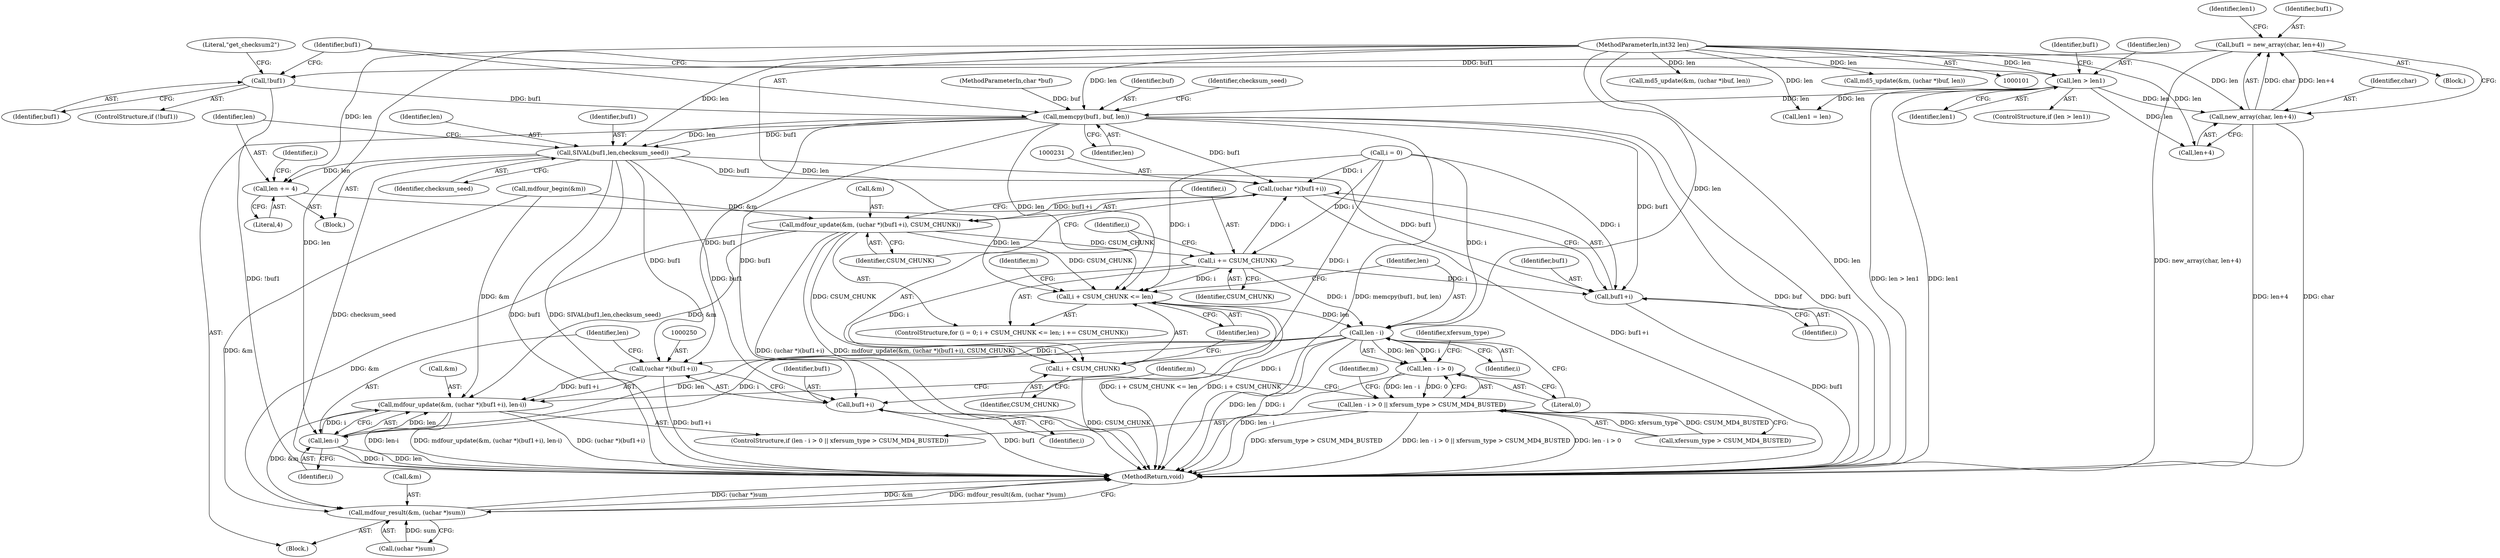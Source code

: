 digraph "0_samba_7b8a4ecd6ff9cdf4e5d3850ebf822f1e989255b3_1@pointer" {
"1000197" [label="(Call,!buf1)"];
"1000186" [label="(Call,buf1 = new_array(char, len+4))"];
"1000188" [label="(Call,new_array(char, len+4))"];
"1000178" [label="(Call,len > len1)"];
"1000103" [label="(MethodParameterIn,int32 len)"];
"1000201" [label="(Call,memcpy(buf1, buf, len))"];
"1000208" [label="(Call,SIVAL(buf1,len,checksum_seed))"];
"1000212" [label="(Call,len += 4)"];
"1000219" [label="(Call,i + CSUM_CHUNK <= len)"];
"1000239" [label="(Call,len - i)"];
"1000238" [label="(Call,len - i > 0)"];
"1000237" [label="(Call,len - i > 0 || xfersum_type > CSUM_MD4_BUSTED)"];
"1000249" [label="(Call,(uchar *)(buf1+i))"];
"1000246" [label="(Call,mdfour_update(&m, (uchar *)(buf1+i), len-i))"];
"1000257" [label="(Call,mdfour_result(&m, (uchar *)sum))"];
"1000251" [label="(Call,buf1+i)"];
"1000254" [label="(Call,len-i)"];
"1000230" [label="(Call,(uchar *)(buf1+i))"];
"1000227" [label="(Call,mdfour_update(&m, (uchar *)(buf1+i), CSUM_CHUNK))"];
"1000220" [label="(Call,i + CSUM_CHUNK)"];
"1000224" [label="(Call,i += CSUM_CHUNK)"];
"1000232" [label="(Call,buf1+i)"];
"1000204" [label="(Identifier,len)"];
"1000197" [label="(Call,!buf1)"];
"1000227" [label="(Call,mdfour_update(&m, (uchar *)(buf1+i), CSUM_CHUNK))"];
"1000238" [label="(Call,len - i > 0)"];
"1000225" [label="(Identifier,i)"];
"1000170" [label="(Block,)"];
"1000257" [label="(Call,mdfour_result(&m, (uchar *)sum))"];
"1000239" [label="(Call,len - i)"];
"1000210" [label="(Identifier,len)"];
"1000217" [label="(Identifier,i)"];
"1000229" [label="(Identifier,m)"];
"1000183" [label="(Identifier,buf1)"];
"1000232" [label="(Call,buf1+i)"];
"1000254" [label="(Call,len-i)"];
"1000180" [label="(Identifier,len1)"];
"1000203" [label="(Identifier,buf)"];
"1000244" [label="(Identifier,xfersum_type)"];
"1000201" [label="(Call,memcpy(buf1, buf, len))"];
"1000202" [label="(Identifier,buf1)"];
"1000193" [label="(Call,len1 = len)"];
"1000251" [label="(Call,buf1+i)"];
"1000258" [label="(Call,&m)"];
"1000213" [label="(Identifier,len)"];
"1000219" [label="(Call,i + CSUM_CHUNK <= len)"];
"1000194" [label="(Identifier,len1)"];
"1000216" [label="(Call,i = 0)"];
"1000255" [label="(Identifier,len)"];
"1000223" [label="(Identifier,len)"];
"1000198" [label="(Identifier,buf1)"];
"1000177" [label="(ControlStructure,if (len > len1))"];
"1000236" [label="(ControlStructure,if (len - i > 0 || xfersum_type > CSUM_MD4_BUSTED))"];
"1000179" [label="(Identifier,len)"];
"1000228" [label="(Call,&m)"];
"1000220" [label="(Call,i + CSUM_CHUNK)"];
"1000224" [label="(Call,i += CSUM_CHUNK)"];
"1000200" [label="(Literal,\"get_checksum2\")"];
"1000189" [label="(Identifier,char)"];
"1000214" [label="(Literal,4)"];
"1000248" [label="(Identifier,m)"];
"1000246" [label="(Call,mdfour_update(&m, (uchar *)(buf1+i), len-i))"];
"1000209" [label="(Identifier,buf1)"];
"1000253" [label="(Identifier,i)"];
"1000181" [label="(Block,)"];
"1000190" [label="(Call,len+4)"];
"1000249" [label="(Call,(uchar *)(buf1+i))"];
"1000207" [label="(Block,)"];
"1000240" [label="(Identifier,len)"];
"1000241" [label="(Identifier,i)"];
"1000221" [label="(Identifier,i)"];
"1000188" [label="(Call,new_array(char, len+4))"];
"1000174" [label="(Call,mdfour_begin(&m))"];
"1000103" [label="(MethodParameterIn,int32 len)"];
"1000187" [label="(Identifier,buf1)"];
"1000260" [label="(Call,(uchar *)sum)"];
"1000235" [label="(Identifier,CSUM_CHUNK)"];
"1000263" [label="(MethodReturn,void)"];
"1000211" [label="(Identifier,checksum_seed)"];
"1000259" [label="(Identifier,m)"];
"1000178" [label="(Call,len > len1)"];
"1000252" [label="(Identifier,buf1)"];
"1000256" [label="(Identifier,i)"];
"1000226" [label="(Identifier,CSUM_CHUNK)"];
"1000242" [label="(Literal,0)"];
"1000234" [label="(Identifier,i)"];
"1000140" [label="(Call,md5_update(&m, (uchar *)buf, len))"];
"1000237" [label="(Call,len - i > 0 || xfersum_type > CSUM_MD4_BUSTED)"];
"1000233" [label="(Identifier,buf1)"];
"1000206" [label="(Identifier,checksum_seed)"];
"1000208" [label="(Call,SIVAL(buf1,len,checksum_seed))"];
"1000102" [label="(MethodParameterIn,char *buf)"];
"1000230" [label="(Call,(uchar *)(buf1+i))"];
"1000215" [label="(ControlStructure,for (i = 0; i + CSUM_CHUNK <= len; i += CSUM_CHUNK))"];
"1000243" [label="(Call,xfersum_type > CSUM_MD4_BUSTED)"];
"1000247" [label="(Call,&m)"];
"1000186" [label="(Call,buf1 = new_array(char, len+4))"];
"1000222" [label="(Identifier,CSUM_CHUNK)"];
"1000131" [label="(Call,md5_update(&m, (uchar *)buf, len))"];
"1000212" [label="(Call,len += 4)"];
"1000196" [label="(ControlStructure,if (!buf1))"];
"1000197" -> "1000196"  [label="AST: "];
"1000197" -> "1000198"  [label="CFG: "];
"1000198" -> "1000197"  [label="AST: "];
"1000200" -> "1000197"  [label="CFG: "];
"1000202" -> "1000197"  [label="CFG: "];
"1000197" -> "1000263"  [label="DDG: !buf1"];
"1000186" -> "1000197"  [label="DDG: buf1"];
"1000197" -> "1000201"  [label="DDG: buf1"];
"1000186" -> "1000181"  [label="AST: "];
"1000186" -> "1000188"  [label="CFG: "];
"1000187" -> "1000186"  [label="AST: "];
"1000188" -> "1000186"  [label="AST: "];
"1000194" -> "1000186"  [label="CFG: "];
"1000186" -> "1000263"  [label="DDG: new_array(char, len+4)"];
"1000188" -> "1000186"  [label="DDG: char"];
"1000188" -> "1000186"  [label="DDG: len+4"];
"1000188" -> "1000190"  [label="CFG: "];
"1000189" -> "1000188"  [label="AST: "];
"1000190" -> "1000188"  [label="AST: "];
"1000188" -> "1000263"  [label="DDG: len+4"];
"1000188" -> "1000263"  [label="DDG: char"];
"1000178" -> "1000188"  [label="DDG: len"];
"1000103" -> "1000188"  [label="DDG: len"];
"1000178" -> "1000177"  [label="AST: "];
"1000178" -> "1000180"  [label="CFG: "];
"1000179" -> "1000178"  [label="AST: "];
"1000180" -> "1000178"  [label="AST: "];
"1000183" -> "1000178"  [label="CFG: "];
"1000202" -> "1000178"  [label="CFG: "];
"1000178" -> "1000263"  [label="DDG: len > len1"];
"1000178" -> "1000263"  [label="DDG: len1"];
"1000103" -> "1000178"  [label="DDG: len"];
"1000178" -> "1000190"  [label="DDG: len"];
"1000178" -> "1000193"  [label="DDG: len"];
"1000178" -> "1000201"  [label="DDG: len"];
"1000103" -> "1000101"  [label="AST: "];
"1000103" -> "1000263"  [label="DDG: len"];
"1000103" -> "1000131"  [label="DDG: len"];
"1000103" -> "1000140"  [label="DDG: len"];
"1000103" -> "1000190"  [label="DDG: len"];
"1000103" -> "1000193"  [label="DDG: len"];
"1000103" -> "1000201"  [label="DDG: len"];
"1000103" -> "1000208"  [label="DDG: len"];
"1000103" -> "1000212"  [label="DDG: len"];
"1000103" -> "1000219"  [label="DDG: len"];
"1000103" -> "1000239"  [label="DDG: len"];
"1000103" -> "1000254"  [label="DDG: len"];
"1000201" -> "1000170"  [label="AST: "];
"1000201" -> "1000204"  [label="CFG: "];
"1000202" -> "1000201"  [label="AST: "];
"1000203" -> "1000201"  [label="AST: "];
"1000204" -> "1000201"  [label="AST: "];
"1000206" -> "1000201"  [label="CFG: "];
"1000201" -> "1000263"  [label="DDG: memcpy(buf1, buf, len)"];
"1000201" -> "1000263"  [label="DDG: buf"];
"1000201" -> "1000263"  [label="DDG: buf1"];
"1000102" -> "1000201"  [label="DDG: buf"];
"1000201" -> "1000208"  [label="DDG: buf1"];
"1000201" -> "1000208"  [label="DDG: len"];
"1000201" -> "1000219"  [label="DDG: len"];
"1000201" -> "1000230"  [label="DDG: buf1"];
"1000201" -> "1000232"  [label="DDG: buf1"];
"1000201" -> "1000249"  [label="DDG: buf1"];
"1000201" -> "1000251"  [label="DDG: buf1"];
"1000208" -> "1000207"  [label="AST: "];
"1000208" -> "1000211"  [label="CFG: "];
"1000209" -> "1000208"  [label="AST: "];
"1000210" -> "1000208"  [label="AST: "];
"1000211" -> "1000208"  [label="AST: "];
"1000213" -> "1000208"  [label="CFG: "];
"1000208" -> "1000263"  [label="DDG: buf1"];
"1000208" -> "1000263"  [label="DDG: SIVAL(buf1,len,checksum_seed)"];
"1000208" -> "1000263"  [label="DDG: checksum_seed"];
"1000208" -> "1000212"  [label="DDG: len"];
"1000208" -> "1000230"  [label="DDG: buf1"];
"1000208" -> "1000232"  [label="DDG: buf1"];
"1000208" -> "1000249"  [label="DDG: buf1"];
"1000208" -> "1000251"  [label="DDG: buf1"];
"1000212" -> "1000207"  [label="AST: "];
"1000212" -> "1000214"  [label="CFG: "];
"1000213" -> "1000212"  [label="AST: "];
"1000214" -> "1000212"  [label="AST: "];
"1000217" -> "1000212"  [label="CFG: "];
"1000212" -> "1000219"  [label="DDG: len"];
"1000219" -> "1000215"  [label="AST: "];
"1000219" -> "1000223"  [label="CFG: "];
"1000220" -> "1000219"  [label="AST: "];
"1000223" -> "1000219"  [label="AST: "];
"1000229" -> "1000219"  [label="CFG: "];
"1000240" -> "1000219"  [label="CFG: "];
"1000219" -> "1000263"  [label="DDG: i + CSUM_CHUNK <= len"];
"1000219" -> "1000263"  [label="DDG: i + CSUM_CHUNK"];
"1000224" -> "1000219"  [label="DDG: i"];
"1000216" -> "1000219"  [label="DDG: i"];
"1000227" -> "1000219"  [label="DDG: CSUM_CHUNK"];
"1000219" -> "1000239"  [label="DDG: len"];
"1000239" -> "1000238"  [label="AST: "];
"1000239" -> "1000241"  [label="CFG: "];
"1000240" -> "1000239"  [label="AST: "];
"1000241" -> "1000239"  [label="AST: "];
"1000242" -> "1000239"  [label="CFG: "];
"1000239" -> "1000263"  [label="DDG: len"];
"1000239" -> "1000263"  [label="DDG: i"];
"1000239" -> "1000238"  [label="DDG: len"];
"1000239" -> "1000238"  [label="DDG: i"];
"1000224" -> "1000239"  [label="DDG: i"];
"1000216" -> "1000239"  [label="DDG: i"];
"1000239" -> "1000249"  [label="DDG: i"];
"1000239" -> "1000251"  [label="DDG: i"];
"1000239" -> "1000254"  [label="DDG: len"];
"1000239" -> "1000254"  [label="DDG: i"];
"1000238" -> "1000237"  [label="AST: "];
"1000238" -> "1000242"  [label="CFG: "];
"1000242" -> "1000238"  [label="AST: "];
"1000244" -> "1000238"  [label="CFG: "];
"1000237" -> "1000238"  [label="CFG: "];
"1000238" -> "1000263"  [label="DDG: len - i"];
"1000238" -> "1000237"  [label="DDG: len - i"];
"1000238" -> "1000237"  [label="DDG: 0"];
"1000237" -> "1000236"  [label="AST: "];
"1000237" -> "1000243"  [label="CFG: "];
"1000243" -> "1000237"  [label="AST: "];
"1000248" -> "1000237"  [label="CFG: "];
"1000259" -> "1000237"  [label="CFG: "];
"1000237" -> "1000263"  [label="DDG: len - i > 0 || xfersum_type > CSUM_MD4_BUSTED"];
"1000237" -> "1000263"  [label="DDG: len - i > 0"];
"1000237" -> "1000263"  [label="DDG: xfersum_type > CSUM_MD4_BUSTED"];
"1000243" -> "1000237"  [label="DDG: xfersum_type"];
"1000243" -> "1000237"  [label="DDG: CSUM_MD4_BUSTED"];
"1000249" -> "1000246"  [label="AST: "];
"1000249" -> "1000251"  [label="CFG: "];
"1000250" -> "1000249"  [label="AST: "];
"1000251" -> "1000249"  [label="AST: "];
"1000255" -> "1000249"  [label="CFG: "];
"1000249" -> "1000263"  [label="DDG: buf1+i"];
"1000249" -> "1000246"  [label="DDG: buf1+i"];
"1000246" -> "1000236"  [label="AST: "];
"1000246" -> "1000254"  [label="CFG: "];
"1000247" -> "1000246"  [label="AST: "];
"1000254" -> "1000246"  [label="AST: "];
"1000259" -> "1000246"  [label="CFG: "];
"1000246" -> "1000263"  [label="DDG: len-i"];
"1000246" -> "1000263"  [label="DDG: mdfour_update(&m, (uchar *)(buf1+i), len-i)"];
"1000246" -> "1000263"  [label="DDG: (uchar *)(buf1+i)"];
"1000227" -> "1000246"  [label="DDG: &m"];
"1000174" -> "1000246"  [label="DDG: &m"];
"1000254" -> "1000246"  [label="DDG: len"];
"1000254" -> "1000246"  [label="DDG: i"];
"1000246" -> "1000257"  [label="DDG: &m"];
"1000257" -> "1000170"  [label="AST: "];
"1000257" -> "1000260"  [label="CFG: "];
"1000258" -> "1000257"  [label="AST: "];
"1000260" -> "1000257"  [label="AST: "];
"1000263" -> "1000257"  [label="CFG: "];
"1000257" -> "1000263"  [label="DDG: (uchar *)sum"];
"1000257" -> "1000263"  [label="DDG: &m"];
"1000257" -> "1000263"  [label="DDG: mdfour_result(&m, (uchar *)sum)"];
"1000227" -> "1000257"  [label="DDG: &m"];
"1000174" -> "1000257"  [label="DDG: &m"];
"1000260" -> "1000257"  [label="DDG: sum"];
"1000251" -> "1000253"  [label="CFG: "];
"1000252" -> "1000251"  [label="AST: "];
"1000253" -> "1000251"  [label="AST: "];
"1000251" -> "1000263"  [label="DDG: buf1"];
"1000254" -> "1000256"  [label="CFG: "];
"1000255" -> "1000254"  [label="AST: "];
"1000256" -> "1000254"  [label="AST: "];
"1000254" -> "1000263"  [label="DDG: len"];
"1000254" -> "1000263"  [label="DDG: i"];
"1000230" -> "1000227"  [label="AST: "];
"1000230" -> "1000232"  [label="CFG: "];
"1000231" -> "1000230"  [label="AST: "];
"1000232" -> "1000230"  [label="AST: "];
"1000235" -> "1000230"  [label="CFG: "];
"1000230" -> "1000263"  [label="DDG: buf1+i"];
"1000230" -> "1000227"  [label="DDG: buf1+i"];
"1000224" -> "1000230"  [label="DDG: i"];
"1000216" -> "1000230"  [label="DDG: i"];
"1000227" -> "1000215"  [label="AST: "];
"1000227" -> "1000235"  [label="CFG: "];
"1000228" -> "1000227"  [label="AST: "];
"1000235" -> "1000227"  [label="AST: "];
"1000225" -> "1000227"  [label="CFG: "];
"1000227" -> "1000263"  [label="DDG: mdfour_update(&m, (uchar *)(buf1+i), CSUM_CHUNK)"];
"1000227" -> "1000263"  [label="DDG: (uchar *)(buf1+i)"];
"1000227" -> "1000220"  [label="DDG: CSUM_CHUNK"];
"1000227" -> "1000224"  [label="DDG: CSUM_CHUNK"];
"1000174" -> "1000227"  [label="DDG: &m"];
"1000220" -> "1000222"  [label="CFG: "];
"1000221" -> "1000220"  [label="AST: "];
"1000222" -> "1000220"  [label="AST: "];
"1000223" -> "1000220"  [label="CFG: "];
"1000220" -> "1000263"  [label="DDG: CSUM_CHUNK"];
"1000224" -> "1000220"  [label="DDG: i"];
"1000216" -> "1000220"  [label="DDG: i"];
"1000224" -> "1000215"  [label="AST: "];
"1000224" -> "1000226"  [label="CFG: "];
"1000225" -> "1000224"  [label="AST: "];
"1000226" -> "1000224"  [label="AST: "];
"1000221" -> "1000224"  [label="CFG: "];
"1000216" -> "1000224"  [label="DDG: i"];
"1000224" -> "1000232"  [label="DDG: i"];
"1000232" -> "1000234"  [label="CFG: "];
"1000233" -> "1000232"  [label="AST: "];
"1000234" -> "1000232"  [label="AST: "];
"1000232" -> "1000263"  [label="DDG: buf1"];
"1000216" -> "1000232"  [label="DDG: i"];
}
